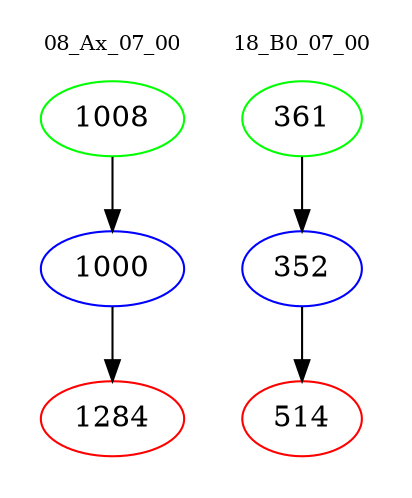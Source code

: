 digraph{
subgraph cluster_0 {
color = white
label = "08_Ax_07_00";
fontsize=10;
T0_1008 [label="1008", color="green"]
T0_1008 -> T0_1000 [color="black"]
T0_1000 [label="1000", color="blue"]
T0_1000 -> T0_1284 [color="black"]
T0_1284 [label="1284", color="red"]
}
subgraph cluster_1 {
color = white
label = "18_B0_07_00";
fontsize=10;
T1_361 [label="361", color="green"]
T1_361 -> T1_352 [color="black"]
T1_352 [label="352", color="blue"]
T1_352 -> T1_514 [color="black"]
T1_514 [label="514", color="red"]
}
}
